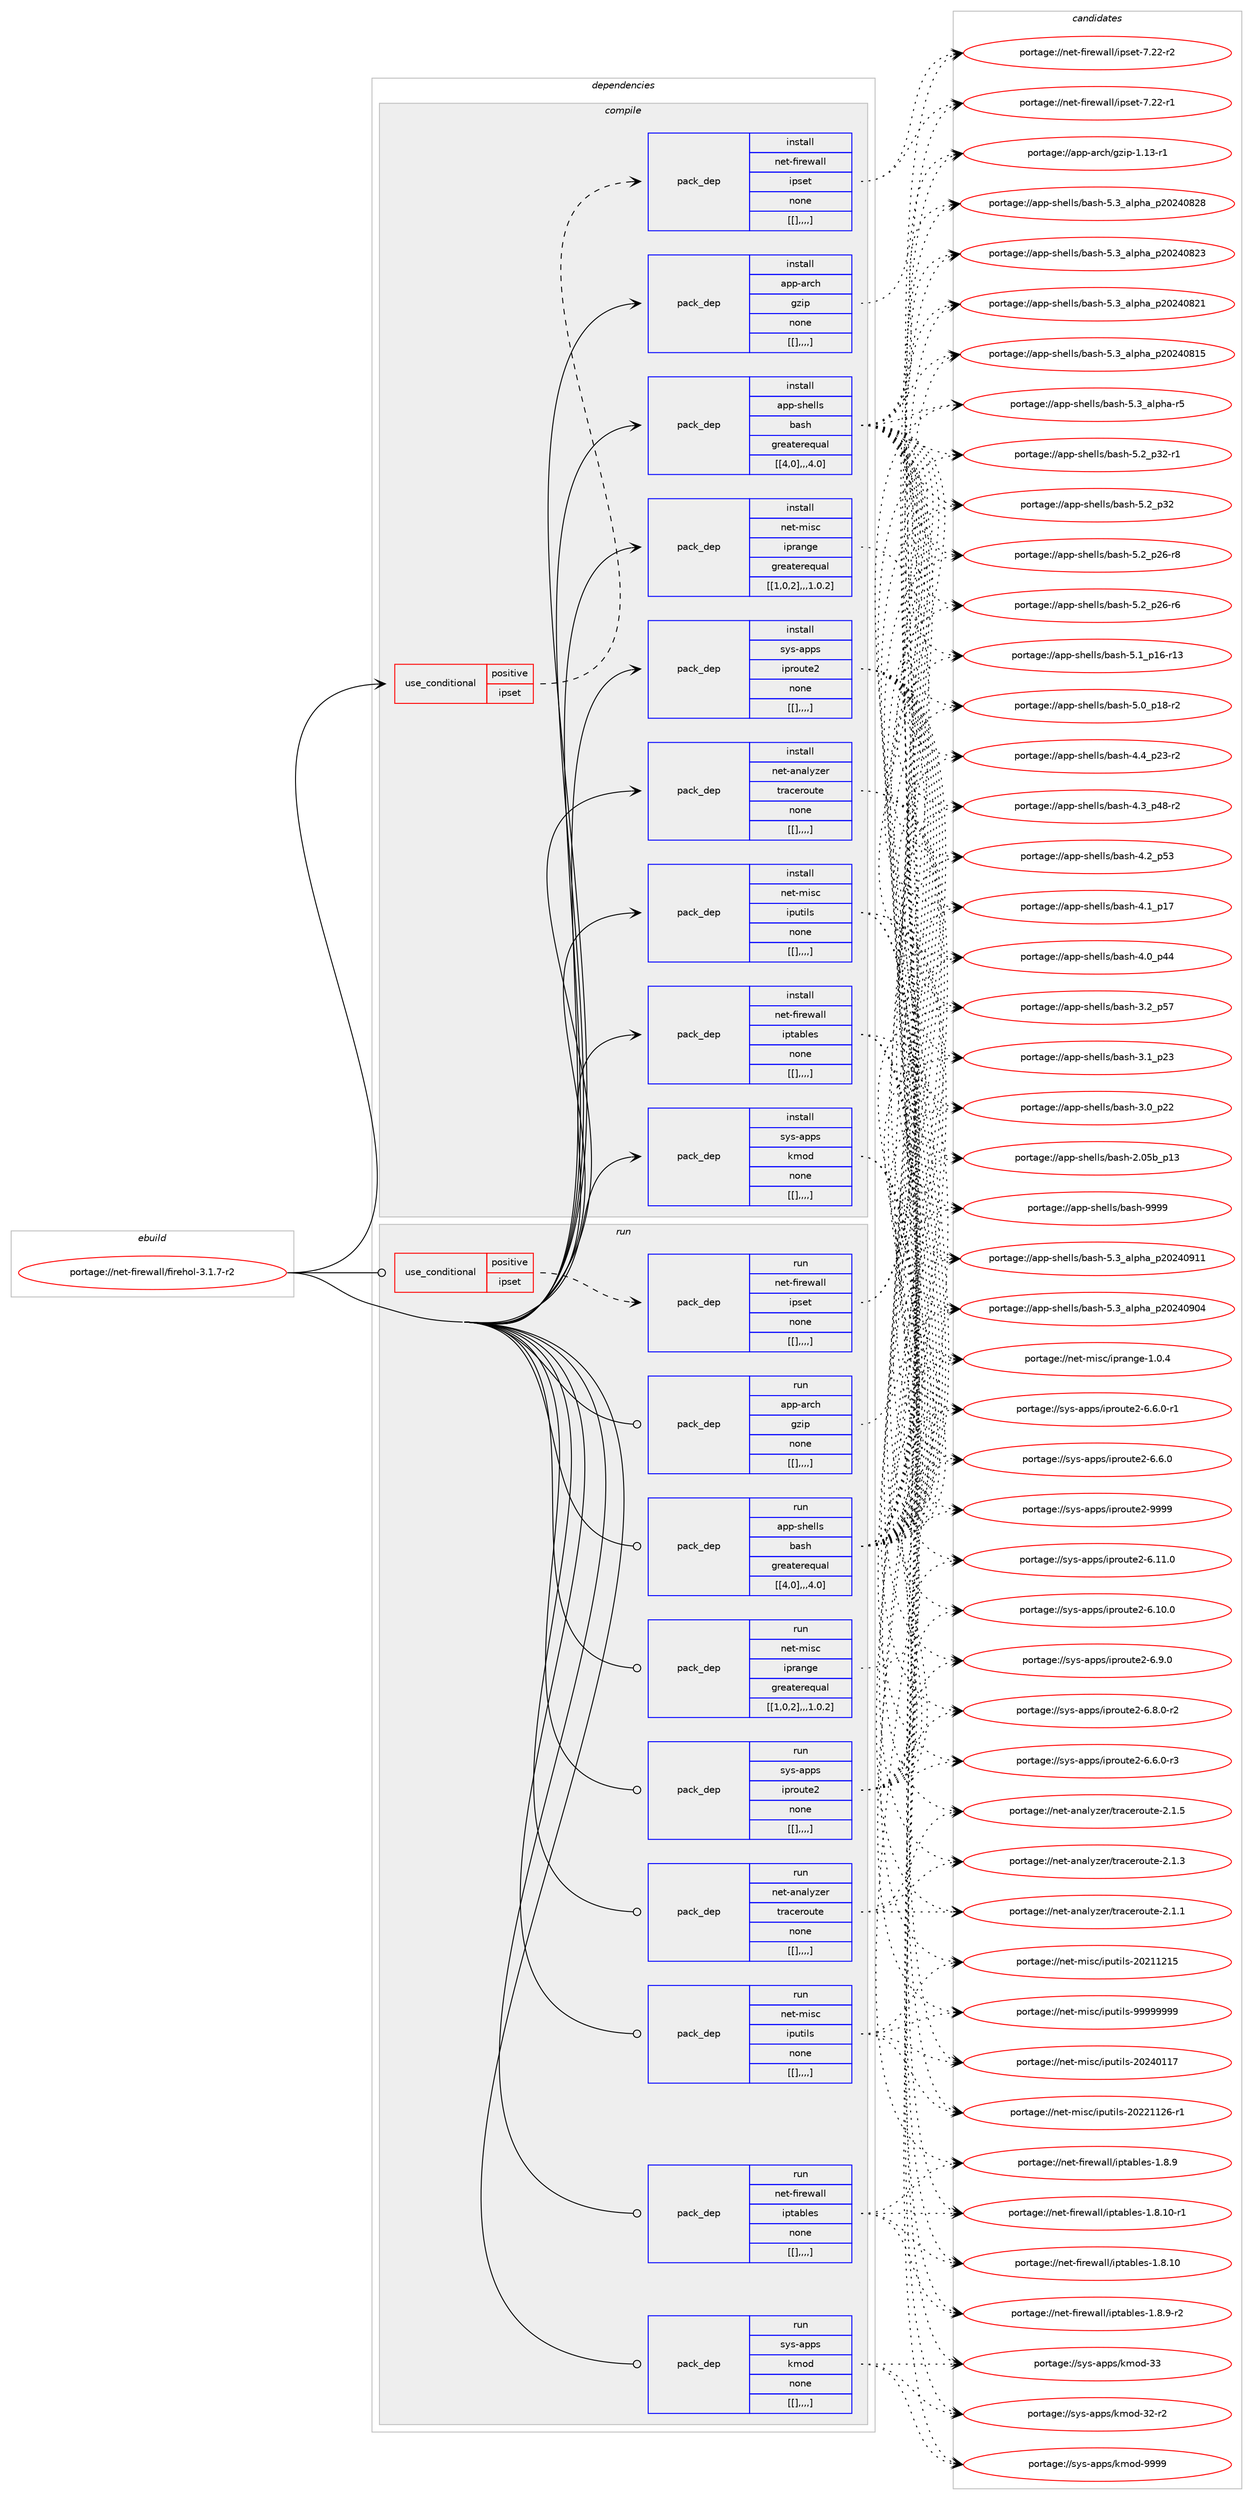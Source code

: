 digraph prolog {

# *************
# Graph options
# *************

newrank=true;
concentrate=true;
compound=true;
graph [rankdir=LR,fontname=Helvetica,fontsize=10,ranksep=1.5];#, ranksep=2.5, nodesep=0.2];
edge  [arrowhead=vee];
node  [fontname=Helvetica,fontsize=10];

# **********
# The ebuild
# **********

subgraph cluster_leftcol {
color=gray;
label=<<i>ebuild</i>>;
id [label="portage://net-firewall/firehol-3.1.7-r2", color=red, width=4, href="../net-firewall/firehol-3.1.7-r2.svg"];
}

# ****************
# The dependencies
# ****************

subgraph cluster_midcol {
color=gray;
label=<<i>dependencies</i>>;
subgraph cluster_compile {
fillcolor="#eeeeee";
style=filled;
label=<<i>compile</i>>;
subgraph cond94200 {
dependency358301 [label=<<TABLE BORDER="0" CELLBORDER="1" CELLSPACING="0" CELLPADDING="4"><TR><TD ROWSPAN="3" CELLPADDING="10">use_conditional</TD></TR><TR><TD>positive</TD></TR><TR><TD>ipset</TD></TR></TABLE>>, shape=none, color=red];
subgraph pack261471 {
dependency358302 [label=<<TABLE BORDER="0" CELLBORDER="1" CELLSPACING="0" CELLPADDING="4" WIDTH="220"><TR><TD ROWSPAN="6" CELLPADDING="30">pack_dep</TD></TR><TR><TD WIDTH="110">install</TD></TR><TR><TD>net-firewall</TD></TR><TR><TD>ipset</TD></TR><TR><TD>none</TD></TR><TR><TD>[[],,,,]</TD></TR></TABLE>>, shape=none, color=blue];
}
dependency358301:e -> dependency358302:w [weight=20,style="dashed",arrowhead="vee"];
}
id:e -> dependency358301:w [weight=20,style="solid",arrowhead="vee"];
subgraph pack261472 {
dependency358303 [label=<<TABLE BORDER="0" CELLBORDER="1" CELLSPACING="0" CELLPADDING="4" WIDTH="220"><TR><TD ROWSPAN="6" CELLPADDING="30">pack_dep</TD></TR><TR><TD WIDTH="110">install</TD></TR><TR><TD>app-arch</TD></TR><TR><TD>gzip</TD></TR><TR><TD>none</TD></TR><TR><TD>[[],,,,]</TD></TR></TABLE>>, shape=none, color=blue];
}
id:e -> dependency358303:w [weight=20,style="solid",arrowhead="vee"];
subgraph pack261473 {
dependency358304 [label=<<TABLE BORDER="0" CELLBORDER="1" CELLSPACING="0" CELLPADDING="4" WIDTH="220"><TR><TD ROWSPAN="6" CELLPADDING="30">pack_dep</TD></TR><TR><TD WIDTH="110">install</TD></TR><TR><TD>app-shells</TD></TR><TR><TD>bash</TD></TR><TR><TD>greaterequal</TD></TR><TR><TD>[[4,0],,,4.0]</TD></TR></TABLE>>, shape=none, color=blue];
}
id:e -> dependency358304:w [weight=20,style="solid",arrowhead="vee"];
subgraph pack261474 {
dependency358305 [label=<<TABLE BORDER="0" CELLBORDER="1" CELLSPACING="0" CELLPADDING="4" WIDTH="220"><TR><TD ROWSPAN="6" CELLPADDING="30">pack_dep</TD></TR><TR><TD WIDTH="110">install</TD></TR><TR><TD>net-analyzer</TD></TR><TR><TD>traceroute</TD></TR><TR><TD>none</TD></TR><TR><TD>[[],,,,]</TD></TR></TABLE>>, shape=none, color=blue];
}
id:e -> dependency358305:w [weight=20,style="solid",arrowhead="vee"];
subgraph pack261475 {
dependency358306 [label=<<TABLE BORDER="0" CELLBORDER="1" CELLSPACING="0" CELLPADDING="4" WIDTH="220"><TR><TD ROWSPAN="6" CELLPADDING="30">pack_dep</TD></TR><TR><TD WIDTH="110">install</TD></TR><TR><TD>net-firewall</TD></TR><TR><TD>iptables</TD></TR><TR><TD>none</TD></TR><TR><TD>[[],,,,]</TD></TR></TABLE>>, shape=none, color=blue];
}
id:e -> dependency358306:w [weight=20,style="solid",arrowhead="vee"];
subgraph pack261476 {
dependency358307 [label=<<TABLE BORDER="0" CELLBORDER="1" CELLSPACING="0" CELLPADDING="4" WIDTH="220"><TR><TD ROWSPAN="6" CELLPADDING="30">pack_dep</TD></TR><TR><TD WIDTH="110">install</TD></TR><TR><TD>net-misc</TD></TR><TR><TD>iprange</TD></TR><TR><TD>greaterequal</TD></TR><TR><TD>[[1,0,2],,,1.0.2]</TD></TR></TABLE>>, shape=none, color=blue];
}
id:e -> dependency358307:w [weight=20,style="solid",arrowhead="vee"];
subgraph pack261477 {
dependency358308 [label=<<TABLE BORDER="0" CELLBORDER="1" CELLSPACING="0" CELLPADDING="4" WIDTH="220"><TR><TD ROWSPAN="6" CELLPADDING="30">pack_dep</TD></TR><TR><TD WIDTH="110">install</TD></TR><TR><TD>net-misc</TD></TR><TR><TD>iputils</TD></TR><TR><TD>none</TD></TR><TR><TD>[[],,,,]</TD></TR></TABLE>>, shape=none, color=blue];
}
id:e -> dependency358308:w [weight=20,style="solid",arrowhead="vee"];
subgraph pack261478 {
dependency358309 [label=<<TABLE BORDER="0" CELLBORDER="1" CELLSPACING="0" CELLPADDING="4" WIDTH="220"><TR><TD ROWSPAN="6" CELLPADDING="30">pack_dep</TD></TR><TR><TD WIDTH="110">install</TD></TR><TR><TD>sys-apps</TD></TR><TR><TD>iproute2</TD></TR><TR><TD>none</TD></TR><TR><TD>[[],,,,]</TD></TR></TABLE>>, shape=none, color=blue];
}
id:e -> dependency358309:w [weight=20,style="solid",arrowhead="vee"];
subgraph pack261479 {
dependency358310 [label=<<TABLE BORDER="0" CELLBORDER="1" CELLSPACING="0" CELLPADDING="4" WIDTH="220"><TR><TD ROWSPAN="6" CELLPADDING="30">pack_dep</TD></TR><TR><TD WIDTH="110">install</TD></TR><TR><TD>sys-apps</TD></TR><TR><TD>kmod</TD></TR><TR><TD>none</TD></TR><TR><TD>[[],,,,]</TD></TR></TABLE>>, shape=none, color=blue];
}
id:e -> dependency358310:w [weight=20,style="solid",arrowhead="vee"];
}
subgraph cluster_compileandrun {
fillcolor="#eeeeee";
style=filled;
label=<<i>compile and run</i>>;
}
subgraph cluster_run {
fillcolor="#eeeeee";
style=filled;
label=<<i>run</i>>;
subgraph cond94201 {
dependency358311 [label=<<TABLE BORDER="0" CELLBORDER="1" CELLSPACING="0" CELLPADDING="4"><TR><TD ROWSPAN="3" CELLPADDING="10">use_conditional</TD></TR><TR><TD>positive</TD></TR><TR><TD>ipset</TD></TR></TABLE>>, shape=none, color=red];
subgraph pack261480 {
dependency358312 [label=<<TABLE BORDER="0" CELLBORDER="1" CELLSPACING="0" CELLPADDING="4" WIDTH="220"><TR><TD ROWSPAN="6" CELLPADDING="30">pack_dep</TD></TR><TR><TD WIDTH="110">run</TD></TR><TR><TD>net-firewall</TD></TR><TR><TD>ipset</TD></TR><TR><TD>none</TD></TR><TR><TD>[[],,,,]</TD></TR></TABLE>>, shape=none, color=blue];
}
dependency358311:e -> dependency358312:w [weight=20,style="dashed",arrowhead="vee"];
}
id:e -> dependency358311:w [weight=20,style="solid",arrowhead="odot"];
subgraph pack261481 {
dependency358313 [label=<<TABLE BORDER="0" CELLBORDER="1" CELLSPACING="0" CELLPADDING="4" WIDTH="220"><TR><TD ROWSPAN="6" CELLPADDING="30">pack_dep</TD></TR><TR><TD WIDTH="110">run</TD></TR><TR><TD>app-arch</TD></TR><TR><TD>gzip</TD></TR><TR><TD>none</TD></TR><TR><TD>[[],,,,]</TD></TR></TABLE>>, shape=none, color=blue];
}
id:e -> dependency358313:w [weight=20,style="solid",arrowhead="odot"];
subgraph pack261482 {
dependency358314 [label=<<TABLE BORDER="0" CELLBORDER="1" CELLSPACING="0" CELLPADDING="4" WIDTH="220"><TR><TD ROWSPAN="6" CELLPADDING="30">pack_dep</TD></TR><TR><TD WIDTH="110">run</TD></TR><TR><TD>app-shells</TD></TR><TR><TD>bash</TD></TR><TR><TD>greaterequal</TD></TR><TR><TD>[[4,0],,,4.0]</TD></TR></TABLE>>, shape=none, color=blue];
}
id:e -> dependency358314:w [weight=20,style="solid",arrowhead="odot"];
subgraph pack261483 {
dependency358315 [label=<<TABLE BORDER="0" CELLBORDER="1" CELLSPACING="0" CELLPADDING="4" WIDTH="220"><TR><TD ROWSPAN="6" CELLPADDING="30">pack_dep</TD></TR><TR><TD WIDTH="110">run</TD></TR><TR><TD>net-analyzer</TD></TR><TR><TD>traceroute</TD></TR><TR><TD>none</TD></TR><TR><TD>[[],,,,]</TD></TR></TABLE>>, shape=none, color=blue];
}
id:e -> dependency358315:w [weight=20,style="solid",arrowhead="odot"];
subgraph pack261484 {
dependency358316 [label=<<TABLE BORDER="0" CELLBORDER="1" CELLSPACING="0" CELLPADDING="4" WIDTH="220"><TR><TD ROWSPAN="6" CELLPADDING="30">pack_dep</TD></TR><TR><TD WIDTH="110">run</TD></TR><TR><TD>net-firewall</TD></TR><TR><TD>iptables</TD></TR><TR><TD>none</TD></TR><TR><TD>[[],,,,]</TD></TR></TABLE>>, shape=none, color=blue];
}
id:e -> dependency358316:w [weight=20,style="solid",arrowhead="odot"];
subgraph pack261485 {
dependency358317 [label=<<TABLE BORDER="0" CELLBORDER="1" CELLSPACING="0" CELLPADDING="4" WIDTH="220"><TR><TD ROWSPAN="6" CELLPADDING="30">pack_dep</TD></TR><TR><TD WIDTH="110">run</TD></TR><TR><TD>net-misc</TD></TR><TR><TD>iprange</TD></TR><TR><TD>greaterequal</TD></TR><TR><TD>[[1,0,2],,,1.0.2]</TD></TR></TABLE>>, shape=none, color=blue];
}
id:e -> dependency358317:w [weight=20,style="solid",arrowhead="odot"];
subgraph pack261486 {
dependency358318 [label=<<TABLE BORDER="0" CELLBORDER="1" CELLSPACING="0" CELLPADDING="4" WIDTH="220"><TR><TD ROWSPAN="6" CELLPADDING="30">pack_dep</TD></TR><TR><TD WIDTH="110">run</TD></TR><TR><TD>net-misc</TD></TR><TR><TD>iputils</TD></TR><TR><TD>none</TD></TR><TR><TD>[[],,,,]</TD></TR></TABLE>>, shape=none, color=blue];
}
id:e -> dependency358318:w [weight=20,style="solid",arrowhead="odot"];
subgraph pack261487 {
dependency358319 [label=<<TABLE BORDER="0" CELLBORDER="1" CELLSPACING="0" CELLPADDING="4" WIDTH="220"><TR><TD ROWSPAN="6" CELLPADDING="30">pack_dep</TD></TR><TR><TD WIDTH="110">run</TD></TR><TR><TD>sys-apps</TD></TR><TR><TD>iproute2</TD></TR><TR><TD>none</TD></TR><TR><TD>[[],,,,]</TD></TR></TABLE>>, shape=none, color=blue];
}
id:e -> dependency358319:w [weight=20,style="solid",arrowhead="odot"];
subgraph pack261488 {
dependency358320 [label=<<TABLE BORDER="0" CELLBORDER="1" CELLSPACING="0" CELLPADDING="4" WIDTH="220"><TR><TD ROWSPAN="6" CELLPADDING="30">pack_dep</TD></TR><TR><TD WIDTH="110">run</TD></TR><TR><TD>sys-apps</TD></TR><TR><TD>kmod</TD></TR><TR><TD>none</TD></TR><TR><TD>[[],,,,]</TD></TR></TABLE>>, shape=none, color=blue];
}
id:e -> dependency358320:w [weight=20,style="solid",arrowhead="odot"];
}
}

# **************
# The candidates
# **************

subgraph cluster_choices {
rank=same;
color=gray;
label=<<i>candidates</i>>;

subgraph choice261471 {
color=black;
nodesep=1;
choice11010111645102105114101119971081084710511211510111645554650504511450 [label="portage://net-firewall/ipset-7.22-r2", color=red, width=4,href="../net-firewall/ipset-7.22-r2.svg"];
choice11010111645102105114101119971081084710511211510111645554650504511449 [label="portage://net-firewall/ipset-7.22-r1", color=red, width=4,href="../net-firewall/ipset-7.22-r1.svg"];
dependency358302:e -> choice11010111645102105114101119971081084710511211510111645554650504511450:w [style=dotted,weight="100"];
dependency358302:e -> choice11010111645102105114101119971081084710511211510111645554650504511449:w [style=dotted,weight="100"];
}
subgraph choice261472 {
color=black;
nodesep=1;
choice971121124597114991044710312210511245494649514511449 [label="portage://app-arch/gzip-1.13-r1", color=red, width=4,href="../app-arch/gzip-1.13-r1.svg"];
dependency358303:e -> choice971121124597114991044710312210511245494649514511449:w [style=dotted,weight="100"];
}
subgraph choice261473 {
color=black;
nodesep=1;
choice97112112451151041011081081154798971151044557575757 [label="portage://app-shells/bash-9999", color=red, width=4,href="../app-shells/bash-9999.svg"];
choice971121124511510410110810811547989711510445534651959710811210497951125048505248574949 [label="portage://app-shells/bash-5.3_alpha_p20240911", color=red, width=4,href="../app-shells/bash-5.3_alpha_p20240911.svg"];
choice971121124511510410110810811547989711510445534651959710811210497951125048505248574852 [label="portage://app-shells/bash-5.3_alpha_p20240904", color=red, width=4,href="../app-shells/bash-5.3_alpha_p20240904.svg"];
choice971121124511510410110810811547989711510445534651959710811210497951125048505248565056 [label="portage://app-shells/bash-5.3_alpha_p20240828", color=red, width=4,href="../app-shells/bash-5.3_alpha_p20240828.svg"];
choice971121124511510410110810811547989711510445534651959710811210497951125048505248565051 [label="portage://app-shells/bash-5.3_alpha_p20240823", color=red, width=4,href="../app-shells/bash-5.3_alpha_p20240823.svg"];
choice971121124511510410110810811547989711510445534651959710811210497951125048505248565049 [label="portage://app-shells/bash-5.3_alpha_p20240821", color=red, width=4,href="../app-shells/bash-5.3_alpha_p20240821.svg"];
choice971121124511510410110810811547989711510445534651959710811210497951125048505248564953 [label="portage://app-shells/bash-5.3_alpha_p20240815", color=red, width=4,href="../app-shells/bash-5.3_alpha_p20240815.svg"];
choice9711211245115104101108108115479897115104455346519597108112104974511453 [label="portage://app-shells/bash-5.3_alpha-r5", color=red, width=4,href="../app-shells/bash-5.3_alpha-r5.svg"];
choice9711211245115104101108108115479897115104455346509511251504511449 [label="portage://app-shells/bash-5.2_p32-r1", color=red, width=4,href="../app-shells/bash-5.2_p32-r1.svg"];
choice971121124511510410110810811547989711510445534650951125150 [label="portage://app-shells/bash-5.2_p32", color=red, width=4,href="../app-shells/bash-5.2_p32.svg"];
choice9711211245115104101108108115479897115104455346509511250544511456 [label="portage://app-shells/bash-5.2_p26-r8", color=red, width=4,href="../app-shells/bash-5.2_p26-r8.svg"];
choice9711211245115104101108108115479897115104455346509511250544511454 [label="portage://app-shells/bash-5.2_p26-r6", color=red, width=4,href="../app-shells/bash-5.2_p26-r6.svg"];
choice971121124511510410110810811547989711510445534649951124954451144951 [label="portage://app-shells/bash-5.1_p16-r13", color=red, width=4,href="../app-shells/bash-5.1_p16-r13.svg"];
choice9711211245115104101108108115479897115104455346489511249564511450 [label="portage://app-shells/bash-5.0_p18-r2", color=red, width=4,href="../app-shells/bash-5.0_p18-r2.svg"];
choice9711211245115104101108108115479897115104455246529511250514511450 [label="portage://app-shells/bash-4.4_p23-r2", color=red, width=4,href="../app-shells/bash-4.4_p23-r2.svg"];
choice9711211245115104101108108115479897115104455246519511252564511450 [label="portage://app-shells/bash-4.3_p48-r2", color=red, width=4,href="../app-shells/bash-4.3_p48-r2.svg"];
choice971121124511510410110810811547989711510445524650951125351 [label="portage://app-shells/bash-4.2_p53", color=red, width=4,href="../app-shells/bash-4.2_p53.svg"];
choice971121124511510410110810811547989711510445524649951124955 [label="portage://app-shells/bash-4.1_p17", color=red, width=4,href="../app-shells/bash-4.1_p17.svg"];
choice971121124511510410110810811547989711510445524648951125252 [label="portage://app-shells/bash-4.0_p44", color=red, width=4,href="../app-shells/bash-4.0_p44.svg"];
choice971121124511510410110810811547989711510445514650951125355 [label="portage://app-shells/bash-3.2_p57", color=red, width=4,href="../app-shells/bash-3.2_p57.svg"];
choice971121124511510410110810811547989711510445514649951125051 [label="portage://app-shells/bash-3.1_p23", color=red, width=4,href="../app-shells/bash-3.1_p23.svg"];
choice971121124511510410110810811547989711510445514648951125050 [label="portage://app-shells/bash-3.0_p22", color=red, width=4,href="../app-shells/bash-3.0_p22.svg"];
choice9711211245115104101108108115479897115104455046485398951124951 [label="portage://app-shells/bash-2.05b_p13", color=red, width=4,href="../app-shells/bash-2.05b_p13.svg"];
dependency358304:e -> choice97112112451151041011081081154798971151044557575757:w [style=dotted,weight="100"];
dependency358304:e -> choice971121124511510410110810811547989711510445534651959710811210497951125048505248574949:w [style=dotted,weight="100"];
dependency358304:e -> choice971121124511510410110810811547989711510445534651959710811210497951125048505248574852:w [style=dotted,weight="100"];
dependency358304:e -> choice971121124511510410110810811547989711510445534651959710811210497951125048505248565056:w [style=dotted,weight="100"];
dependency358304:e -> choice971121124511510410110810811547989711510445534651959710811210497951125048505248565051:w [style=dotted,weight="100"];
dependency358304:e -> choice971121124511510410110810811547989711510445534651959710811210497951125048505248565049:w [style=dotted,weight="100"];
dependency358304:e -> choice971121124511510410110810811547989711510445534651959710811210497951125048505248564953:w [style=dotted,weight="100"];
dependency358304:e -> choice9711211245115104101108108115479897115104455346519597108112104974511453:w [style=dotted,weight="100"];
dependency358304:e -> choice9711211245115104101108108115479897115104455346509511251504511449:w [style=dotted,weight="100"];
dependency358304:e -> choice971121124511510410110810811547989711510445534650951125150:w [style=dotted,weight="100"];
dependency358304:e -> choice9711211245115104101108108115479897115104455346509511250544511456:w [style=dotted,weight="100"];
dependency358304:e -> choice9711211245115104101108108115479897115104455346509511250544511454:w [style=dotted,weight="100"];
dependency358304:e -> choice971121124511510410110810811547989711510445534649951124954451144951:w [style=dotted,weight="100"];
dependency358304:e -> choice9711211245115104101108108115479897115104455346489511249564511450:w [style=dotted,weight="100"];
dependency358304:e -> choice9711211245115104101108108115479897115104455246529511250514511450:w [style=dotted,weight="100"];
dependency358304:e -> choice9711211245115104101108108115479897115104455246519511252564511450:w [style=dotted,weight="100"];
dependency358304:e -> choice971121124511510410110810811547989711510445524650951125351:w [style=dotted,weight="100"];
dependency358304:e -> choice971121124511510410110810811547989711510445524649951124955:w [style=dotted,weight="100"];
dependency358304:e -> choice971121124511510410110810811547989711510445524648951125252:w [style=dotted,weight="100"];
dependency358304:e -> choice971121124511510410110810811547989711510445514650951125355:w [style=dotted,weight="100"];
dependency358304:e -> choice971121124511510410110810811547989711510445514649951125051:w [style=dotted,weight="100"];
dependency358304:e -> choice971121124511510410110810811547989711510445514648951125050:w [style=dotted,weight="100"];
dependency358304:e -> choice9711211245115104101108108115479897115104455046485398951124951:w [style=dotted,weight="100"];
}
subgraph choice261474 {
color=black;
nodesep=1;
choice110101116459711097108121122101114471161149799101114111117116101455046494653 [label="portage://net-analyzer/traceroute-2.1.5", color=red, width=4,href="../net-analyzer/traceroute-2.1.5.svg"];
choice110101116459711097108121122101114471161149799101114111117116101455046494651 [label="portage://net-analyzer/traceroute-2.1.3", color=red, width=4,href="../net-analyzer/traceroute-2.1.3.svg"];
choice110101116459711097108121122101114471161149799101114111117116101455046494649 [label="portage://net-analyzer/traceroute-2.1.1", color=red, width=4,href="../net-analyzer/traceroute-2.1.1.svg"];
dependency358305:e -> choice110101116459711097108121122101114471161149799101114111117116101455046494653:w [style=dotted,weight="100"];
dependency358305:e -> choice110101116459711097108121122101114471161149799101114111117116101455046494651:w [style=dotted,weight="100"];
dependency358305:e -> choice110101116459711097108121122101114471161149799101114111117116101455046494649:w [style=dotted,weight="100"];
}
subgraph choice261475 {
color=black;
nodesep=1;
choice1101011164510210511410111997108108471051121169798108101115454946564649484511449 [label="portage://net-firewall/iptables-1.8.10-r1", color=red, width=4,href="../net-firewall/iptables-1.8.10-r1.svg"];
choice110101116451021051141011199710810847105112116979810810111545494656464948 [label="portage://net-firewall/iptables-1.8.10", color=red, width=4,href="../net-firewall/iptables-1.8.10.svg"];
choice11010111645102105114101119971081084710511211697981081011154549465646574511450 [label="portage://net-firewall/iptables-1.8.9-r2", color=red, width=4,href="../net-firewall/iptables-1.8.9-r2.svg"];
choice1101011164510210511410111997108108471051121169798108101115454946564657 [label="portage://net-firewall/iptables-1.8.9", color=red, width=4,href="../net-firewall/iptables-1.8.9.svg"];
dependency358306:e -> choice1101011164510210511410111997108108471051121169798108101115454946564649484511449:w [style=dotted,weight="100"];
dependency358306:e -> choice110101116451021051141011199710810847105112116979810810111545494656464948:w [style=dotted,weight="100"];
dependency358306:e -> choice11010111645102105114101119971081084710511211697981081011154549465646574511450:w [style=dotted,weight="100"];
dependency358306:e -> choice1101011164510210511410111997108108471051121169798108101115454946564657:w [style=dotted,weight="100"];
}
subgraph choice261476 {
color=black;
nodesep=1;
choice11010111645109105115994710511211497110103101454946484652 [label="portage://net-misc/iprange-1.0.4", color=red, width=4,href="../net-misc/iprange-1.0.4.svg"];
dependency358307:e -> choice11010111645109105115994710511211497110103101454946484652:w [style=dotted,weight="100"];
}
subgraph choice261477 {
color=black;
nodesep=1;
choice110101116451091051159947105112117116105108115455757575757575757 [label="portage://net-misc/iputils-99999999", color=red, width=4,href="../net-misc/iputils-99999999.svg"];
choice110101116451091051159947105112117116105108115455048505248494955 [label="portage://net-misc/iputils-20240117", color=red, width=4,href="../net-misc/iputils-20240117.svg"];
choice1101011164510910511599471051121171161051081154550485050494950544511449 [label="portage://net-misc/iputils-20221126-r1", color=red, width=4,href="../net-misc/iputils-20221126-r1.svg"];
choice110101116451091051159947105112117116105108115455048504949504953 [label="portage://net-misc/iputils-20211215", color=red, width=4,href="../net-misc/iputils-20211215.svg"];
dependency358308:e -> choice110101116451091051159947105112117116105108115455757575757575757:w [style=dotted,weight="100"];
dependency358308:e -> choice110101116451091051159947105112117116105108115455048505248494955:w [style=dotted,weight="100"];
dependency358308:e -> choice1101011164510910511599471051121171161051081154550485050494950544511449:w [style=dotted,weight="100"];
dependency358308:e -> choice110101116451091051159947105112117116105108115455048504949504953:w [style=dotted,weight="100"];
}
subgraph choice261478 {
color=black;
nodesep=1;
choice115121115459711211211547105112114111117116101504557575757 [label="portage://sys-apps/iproute2-9999", color=red, width=4,href="../sys-apps/iproute2-9999.svg"];
choice1151211154597112112115471051121141111171161015045544649494648 [label="portage://sys-apps/iproute2-6.11.0", color=red, width=4,href="../sys-apps/iproute2-6.11.0.svg"];
choice1151211154597112112115471051121141111171161015045544649484648 [label="portage://sys-apps/iproute2-6.10.0", color=red, width=4,href="../sys-apps/iproute2-6.10.0.svg"];
choice11512111545971121121154710511211411111711610150455446574648 [label="portage://sys-apps/iproute2-6.9.0", color=red, width=4,href="../sys-apps/iproute2-6.9.0.svg"];
choice115121115459711211211547105112114111117116101504554465646484511450 [label="portage://sys-apps/iproute2-6.8.0-r2", color=red, width=4,href="../sys-apps/iproute2-6.8.0-r2.svg"];
choice115121115459711211211547105112114111117116101504554465446484511451 [label="portage://sys-apps/iproute2-6.6.0-r3", color=red, width=4,href="../sys-apps/iproute2-6.6.0-r3.svg"];
choice115121115459711211211547105112114111117116101504554465446484511449 [label="portage://sys-apps/iproute2-6.6.0-r1", color=red, width=4,href="../sys-apps/iproute2-6.6.0-r1.svg"];
choice11512111545971121121154710511211411111711610150455446544648 [label="portage://sys-apps/iproute2-6.6.0", color=red, width=4,href="../sys-apps/iproute2-6.6.0.svg"];
dependency358309:e -> choice115121115459711211211547105112114111117116101504557575757:w [style=dotted,weight="100"];
dependency358309:e -> choice1151211154597112112115471051121141111171161015045544649494648:w [style=dotted,weight="100"];
dependency358309:e -> choice1151211154597112112115471051121141111171161015045544649484648:w [style=dotted,weight="100"];
dependency358309:e -> choice11512111545971121121154710511211411111711610150455446574648:w [style=dotted,weight="100"];
dependency358309:e -> choice115121115459711211211547105112114111117116101504554465646484511450:w [style=dotted,weight="100"];
dependency358309:e -> choice115121115459711211211547105112114111117116101504554465446484511451:w [style=dotted,weight="100"];
dependency358309:e -> choice115121115459711211211547105112114111117116101504554465446484511449:w [style=dotted,weight="100"];
dependency358309:e -> choice11512111545971121121154710511211411111711610150455446544648:w [style=dotted,weight="100"];
}
subgraph choice261479 {
color=black;
nodesep=1;
choice1151211154597112112115471071091111004557575757 [label="portage://sys-apps/kmod-9999", color=red, width=4,href="../sys-apps/kmod-9999.svg"];
choice115121115459711211211547107109111100455151 [label="portage://sys-apps/kmod-33", color=red, width=4,href="../sys-apps/kmod-33.svg"];
choice1151211154597112112115471071091111004551504511450 [label="portage://sys-apps/kmod-32-r2", color=red, width=4,href="../sys-apps/kmod-32-r2.svg"];
dependency358310:e -> choice1151211154597112112115471071091111004557575757:w [style=dotted,weight="100"];
dependency358310:e -> choice115121115459711211211547107109111100455151:w [style=dotted,weight="100"];
dependency358310:e -> choice1151211154597112112115471071091111004551504511450:w [style=dotted,weight="100"];
}
subgraph choice261480 {
color=black;
nodesep=1;
choice11010111645102105114101119971081084710511211510111645554650504511450 [label="portage://net-firewall/ipset-7.22-r2", color=red, width=4,href="../net-firewall/ipset-7.22-r2.svg"];
choice11010111645102105114101119971081084710511211510111645554650504511449 [label="portage://net-firewall/ipset-7.22-r1", color=red, width=4,href="../net-firewall/ipset-7.22-r1.svg"];
dependency358312:e -> choice11010111645102105114101119971081084710511211510111645554650504511450:w [style=dotted,weight="100"];
dependency358312:e -> choice11010111645102105114101119971081084710511211510111645554650504511449:w [style=dotted,weight="100"];
}
subgraph choice261481 {
color=black;
nodesep=1;
choice971121124597114991044710312210511245494649514511449 [label="portage://app-arch/gzip-1.13-r1", color=red, width=4,href="../app-arch/gzip-1.13-r1.svg"];
dependency358313:e -> choice971121124597114991044710312210511245494649514511449:w [style=dotted,weight="100"];
}
subgraph choice261482 {
color=black;
nodesep=1;
choice97112112451151041011081081154798971151044557575757 [label="portage://app-shells/bash-9999", color=red, width=4,href="../app-shells/bash-9999.svg"];
choice971121124511510410110810811547989711510445534651959710811210497951125048505248574949 [label="portage://app-shells/bash-5.3_alpha_p20240911", color=red, width=4,href="../app-shells/bash-5.3_alpha_p20240911.svg"];
choice971121124511510410110810811547989711510445534651959710811210497951125048505248574852 [label="portage://app-shells/bash-5.3_alpha_p20240904", color=red, width=4,href="../app-shells/bash-5.3_alpha_p20240904.svg"];
choice971121124511510410110810811547989711510445534651959710811210497951125048505248565056 [label="portage://app-shells/bash-5.3_alpha_p20240828", color=red, width=4,href="../app-shells/bash-5.3_alpha_p20240828.svg"];
choice971121124511510410110810811547989711510445534651959710811210497951125048505248565051 [label="portage://app-shells/bash-5.3_alpha_p20240823", color=red, width=4,href="../app-shells/bash-5.3_alpha_p20240823.svg"];
choice971121124511510410110810811547989711510445534651959710811210497951125048505248565049 [label="portage://app-shells/bash-5.3_alpha_p20240821", color=red, width=4,href="../app-shells/bash-5.3_alpha_p20240821.svg"];
choice971121124511510410110810811547989711510445534651959710811210497951125048505248564953 [label="portage://app-shells/bash-5.3_alpha_p20240815", color=red, width=4,href="../app-shells/bash-5.3_alpha_p20240815.svg"];
choice9711211245115104101108108115479897115104455346519597108112104974511453 [label="portage://app-shells/bash-5.3_alpha-r5", color=red, width=4,href="../app-shells/bash-5.3_alpha-r5.svg"];
choice9711211245115104101108108115479897115104455346509511251504511449 [label="portage://app-shells/bash-5.2_p32-r1", color=red, width=4,href="../app-shells/bash-5.2_p32-r1.svg"];
choice971121124511510410110810811547989711510445534650951125150 [label="portage://app-shells/bash-5.2_p32", color=red, width=4,href="../app-shells/bash-5.2_p32.svg"];
choice9711211245115104101108108115479897115104455346509511250544511456 [label="portage://app-shells/bash-5.2_p26-r8", color=red, width=4,href="../app-shells/bash-5.2_p26-r8.svg"];
choice9711211245115104101108108115479897115104455346509511250544511454 [label="portage://app-shells/bash-5.2_p26-r6", color=red, width=4,href="../app-shells/bash-5.2_p26-r6.svg"];
choice971121124511510410110810811547989711510445534649951124954451144951 [label="portage://app-shells/bash-5.1_p16-r13", color=red, width=4,href="../app-shells/bash-5.1_p16-r13.svg"];
choice9711211245115104101108108115479897115104455346489511249564511450 [label="portage://app-shells/bash-5.0_p18-r2", color=red, width=4,href="../app-shells/bash-5.0_p18-r2.svg"];
choice9711211245115104101108108115479897115104455246529511250514511450 [label="portage://app-shells/bash-4.4_p23-r2", color=red, width=4,href="../app-shells/bash-4.4_p23-r2.svg"];
choice9711211245115104101108108115479897115104455246519511252564511450 [label="portage://app-shells/bash-4.3_p48-r2", color=red, width=4,href="../app-shells/bash-4.3_p48-r2.svg"];
choice971121124511510410110810811547989711510445524650951125351 [label="portage://app-shells/bash-4.2_p53", color=red, width=4,href="../app-shells/bash-4.2_p53.svg"];
choice971121124511510410110810811547989711510445524649951124955 [label="portage://app-shells/bash-4.1_p17", color=red, width=4,href="../app-shells/bash-4.1_p17.svg"];
choice971121124511510410110810811547989711510445524648951125252 [label="portage://app-shells/bash-4.0_p44", color=red, width=4,href="../app-shells/bash-4.0_p44.svg"];
choice971121124511510410110810811547989711510445514650951125355 [label="portage://app-shells/bash-3.2_p57", color=red, width=4,href="../app-shells/bash-3.2_p57.svg"];
choice971121124511510410110810811547989711510445514649951125051 [label="portage://app-shells/bash-3.1_p23", color=red, width=4,href="../app-shells/bash-3.1_p23.svg"];
choice971121124511510410110810811547989711510445514648951125050 [label="portage://app-shells/bash-3.0_p22", color=red, width=4,href="../app-shells/bash-3.0_p22.svg"];
choice9711211245115104101108108115479897115104455046485398951124951 [label="portage://app-shells/bash-2.05b_p13", color=red, width=4,href="../app-shells/bash-2.05b_p13.svg"];
dependency358314:e -> choice97112112451151041011081081154798971151044557575757:w [style=dotted,weight="100"];
dependency358314:e -> choice971121124511510410110810811547989711510445534651959710811210497951125048505248574949:w [style=dotted,weight="100"];
dependency358314:e -> choice971121124511510410110810811547989711510445534651959710811210497951125048505248574852:w [style=dotted,weight="100"];
dependency358314:e -> choice971121124511510410110810811547989711510445534651959710811210497951125048505248565056:w [style=dotted,weight="100"];
dependency358314:e -> choice971121124511510410110810811547989711510445534651959710811210497951125048505248565051:w [style=dotted,weight="100"];
dependency358314:e -> choice971121124511510410110810811547989711510445534651959710811210497951125048505248565049:w [style=dotted,weight="100"];
dependency358314:e -> choice971121124511510410110810811547989711510445534651959710811210497951125048505248564953:w [style=dotted,weight="100"];
dependency358314:e -> choice9711211245115104101108108115479897115104455346519597108112104974511453:w [style=dotted,weight="100"];
dependency358314:e -> choice9711211245115104101108108115479897115104455346509511251504511449:w [style=dotted,weight="100"];
dependency358314:e -> choice971121124511510410110810811547989711510445534650951125150:w [style=dotted,weight="100"];
dependency358314:e -> choice9711211245115104101108108115479897115104455346509511250544511456:w [style=dotted,weight="100"];
dependency358314:e -> choice9711211245115104101108108115479897115104455346509511250544511454:w [style=dotted,weight="100"];
dependency358314:e -> choice971121124511510410110810811547989711510445534649951124954451144951:w [style=dotted,weight="100"];
dependency358314:e -> choice9711211245115104101108108115479897115104455346489511249564511450:w [style=dotted,weight="100"];
dependency358314:e -> choice9711211245115104101108108115479897115104455246529511250514511450:w [style=dotted,weight="100"];
dependency358314:e -> choice9711211245115104101108108115479897115104455246519511252564511450:w [style=dotted,weight="100"];
dependency358314:e -> choice971121124511510410110810811547989711510445524650951125351:w [style=dotted,weight="100"];
dependency358314:e -> choice971121124511510410110810811547989711510445524649951124955:w [style=dotted,weight="100"];
dependency358314:e -> choice971121124511510410110810811547989711510445524648951125252:w [style=dotted,weight="100"];
dependency358314:e -> choice971121124511510410110810811547989711510445514650951125355:w [style=dotted,weight="100"];
dependency358314:e -> choice971121124511510410110810811547989711510445514649951125051:w [style=dotted,weight="100"];
dependency358314:e -> choice971121124511510410110810811547989711510445514648951125050:w [style=dotted,weight="100"];
dependency358314:e -> choice9711211245115104101108108115479897115104455046485398951124951:w [style=dotted,weight="100"];
}
subgraph choice261483 {
color=black;
nodesep=1;
choice110101116459711097108121122101114471161149799101114111117116101455046494653 [label="portage://net-analyzer/traceroute-2.1.5", color=red, width=4,href="../net-analyzer/traceroute-2.1.5.svg"];
choice110101116459711097108121122101114471161149799101114111117116101455046494651 [label="portage://net-analyzer/traceroute-2.1.3", color=red, width=4,href="../net-analyzer/traceroute-2.1.3.svg"];
choice110101116459711097108121122101114471161149799101114111117116101455046494649 [label="portage://net-analyzer/traceroute-2.1.1", color=red, width=4,href="../net-analyzer/traceroute-2.1.1.svg"];
dependency358315:e -> choice110101116459711097108121122101114471161149799101114111117116101455046494653:w [style=dotted,weight="100"];
dependency358315:e -> choice110101116459711097108121122101114471161149799101114111117116101455046494651:w [style=dotted,weight="100"];
dependency358315:e -> choice110101116459711097108121122101114471161149799101114111117116101455046494649:w [style=dotted,weight="100"];
}
subgraph choice261484 {
color=black;
nodesep=1;
choice1101011164510210511410111997108108471051121169798108101115454946564649484511449 [label="portage://net-firewall/iptables-1.8.10-r1", color=red, width=4,href="../net-firewall/iptables-1.8.10-r1.svg"];
choice110101116451021051141011199710810847105112116979810810111545494656464948 [label="portage://net-firewall/iptables-1.8.10", color=red, width=4,href="../net-firewall/iptables-1.8.10.svg"];
choice11010111645102105114101119971081084710511211697981081011154549465646574511450 [label="portage://net-firewall/iptables-1.8.9-r2", color=red, width=4,href="../net-firewall/iptables-1.8.9-r2.svg"];
choice1101011164510210511410111997108108471051121169798108101115454946564657 [label="portage://net-firewall/iptables-1.8.9", color=red, width=4,href="../net-firewall/iptables-1.8.9.svg"];
dependency358316:e -> choice1101011164510210511410111997108108471051121169798108101115454946564649484511449:w [style=dotted,weight="100"];
dependency358316:e -> choice110101116451021051141011199710810847105112116979810810111545494656464948:w [style=dotted,weight="100"];
dependency358316:e -> choice11010111645102105114101119971081084710511211697981081011154549465646574511450:w [style=dotted,weight="100"];
dependency358316:e -> choice1101011164510210511410111997108108471051121169798108101115454946564657:w [style=dotted,weight="100"];
}
subgraph choice261485 {
color=black;
nodesep=1;
choice11010111645109105115994710511211497110103101454946484652 [label="portage://net-misc/iprange-1.0.4", color=red, width=4,href="../net-misc/iprange-1.0.4.svg"];
dependency358317:e -> choice11010111645109105115994710511211497110103101454946484652:w [style=dotted,weight="100"];
}
subgraph choice261486 {
color=black;
nodesep=1;
choice110101116451091051159947105112117116105108115455757575757575757 [label="portage://net-misc/iputils-99999999", color=red, width=4,href="../net-misc/iputils-99999999.svg"];
choice110101116451091051159947105112117116105108115455048505248494955 [label="portage://net-misc/iputils-20240117", color=red, width=4,href="../net-misc/iputils-20240117.svg"];
choice1101011164510910511599471051121171161051081154550485050494950544511449 [label="portage://net-misc/iputils-20221126-r1", color=red, width=4,href="../net-misc/iputils-20221126-r1.svg"];
choice110101116451091051159947105112117116105108115455048504949504953 [label="portage://net-misc/iputils-20211215", color=red, width=4,href="../net-misc/iputils-20211215.svg"];
dependency358318:e -> choice110101116451091051159947105112117116105108115455757575757575757:w [style=dotted,weight="100"];
dependency358318:e -> choice110101116451091051159947105112117116105108115455048505248494955:w [style=dotted,weight="100"];
dependency358318:e -> choice1101011164510910511599471051121171161051081154550485050494950544511449:w [style=dotted,weight="100"];
dependency358318:e -> choice110101116451091051159947105112117116105108115455048504949504953:w [style=dotted,weight="100"];
}
subgraph choice261487 {
color=black;
nodesep=1;
choice115121115459711211211547105112114111117116101504557575757 [label="portage://sys-apps/iproute2-9999", color=red, width=4,href="../sys-apps/iproute2-9999.svg"];
choice1151211154597112112115471051121141111171161015045544649494648 [label="portage://sys-apps/iproute2-6.11.0", color=red, width=4,href="../sys-apps/iproute2-6.11.0.svg"];
choice1151211154597112112115471051121141111171161015045544649484648 [label="portage://sys-apps/iproute2-6.10.0", color=red, width=4,href="../sys-apps/iproute2-6.10.0.svg"];
choice11512111545971121121154710511211411111711610150455446574648 [label="portage://sys-apps/iproute2-6.9.0", color=red, width=4,href="../sys-apps/iproute2-6.9.0.svg"];
choice115121115459711211211547105112114111117116101504554465646484511450 [label="portage://sys-apps/iproute2-6.8.0-r2", color=red, width=4,href="../sys-apps/iproute2-6.8.0-r2.svg"];
choice115121115459711211211547105112114111117116101504554465446484511451 [label="portage://sys-apps/iproute2-6.6.0-r3", color=red, width=4,href="../sys-apps/iproute2-6.6.0-r3.svg"];
choice115121115459711211211547105112114111117116101504554465446484511449 [label="portage://sys-apps/iproute2-6.6.0-r1", color=red, width=4,href="../sys-apps/iproute2-6.6.0-r1.svg"];
choice11512111545971121121154710511211411111711610150455446544648 [label="portage://sys-apps/iproute2-6.6.0", color=red, width=4,href="../sys-apps/iproute2-6.6.0.svg"];
dependency358319:e -> choice115121115459711211211547105112114111117116101504557575757:w [style=dotted,weight="100"];
dependency358319:e -> choice1151211154597112112115471051121141111171161015045544649494648:w [style=dotted,weight="100"];
dependency358319:e -> choice1151211154597112112115471051121141111171161015045544649484648:w [style=dotted,weight="100"];
dependency358319:e -> choice11512111545971121121154710511211411111711610150455446574648:w [style=dotted,weight="100"];
dependency358319:e -> choice115121115459711211211547105112114111117116101504554465646484511450:w [style=dotted,weight="100"];
dependency358319:e -> choice115121115459711211211547105112114111117116101504554465446484511451:w [style=dotted,weight="100"];
dependency358319:e -> choice115121115459711211211547105112114111117116101504554465446484511449:w [style=dotted,weight="100"];
dependency358319:e -> choice11512111545971121121154710511211411111711610150455446544648:w [style=dotted,weight="100"];
}
subgraph choice261488 {
color=black;
nodesep=1;
choice1151211154597112112115471071091111004557575757 [label="portage://sys-apps/kmod-9999", color=red, width=4,href="../sys-apps/kmod-9999.svg"];
choice115121115459711211211547107109111100455151 [label="portage://sys-apps/kmod-33", color=red, width=4,href="../sys-apps/kmod-33.svg"];
choice1151211154597112112115471071091111004551504511450 [label="portage://sys-apps/kmod-32-r2", color=red, width=4,href="../sys-apps/kmod-32-r2.svg"];
dependency358320:e -> choice1151211154597112112115471071091111004557575757:w [style=dotted,weight="100"];
dependency358320:e -> choice115121115459711211211547107109111100455151:w [style=dotted,weight="100"];
dependency358320:e -> choice1151211154597112112115471071091111004551504511450:w [style=dotted,weight="100"];
}
}

}

